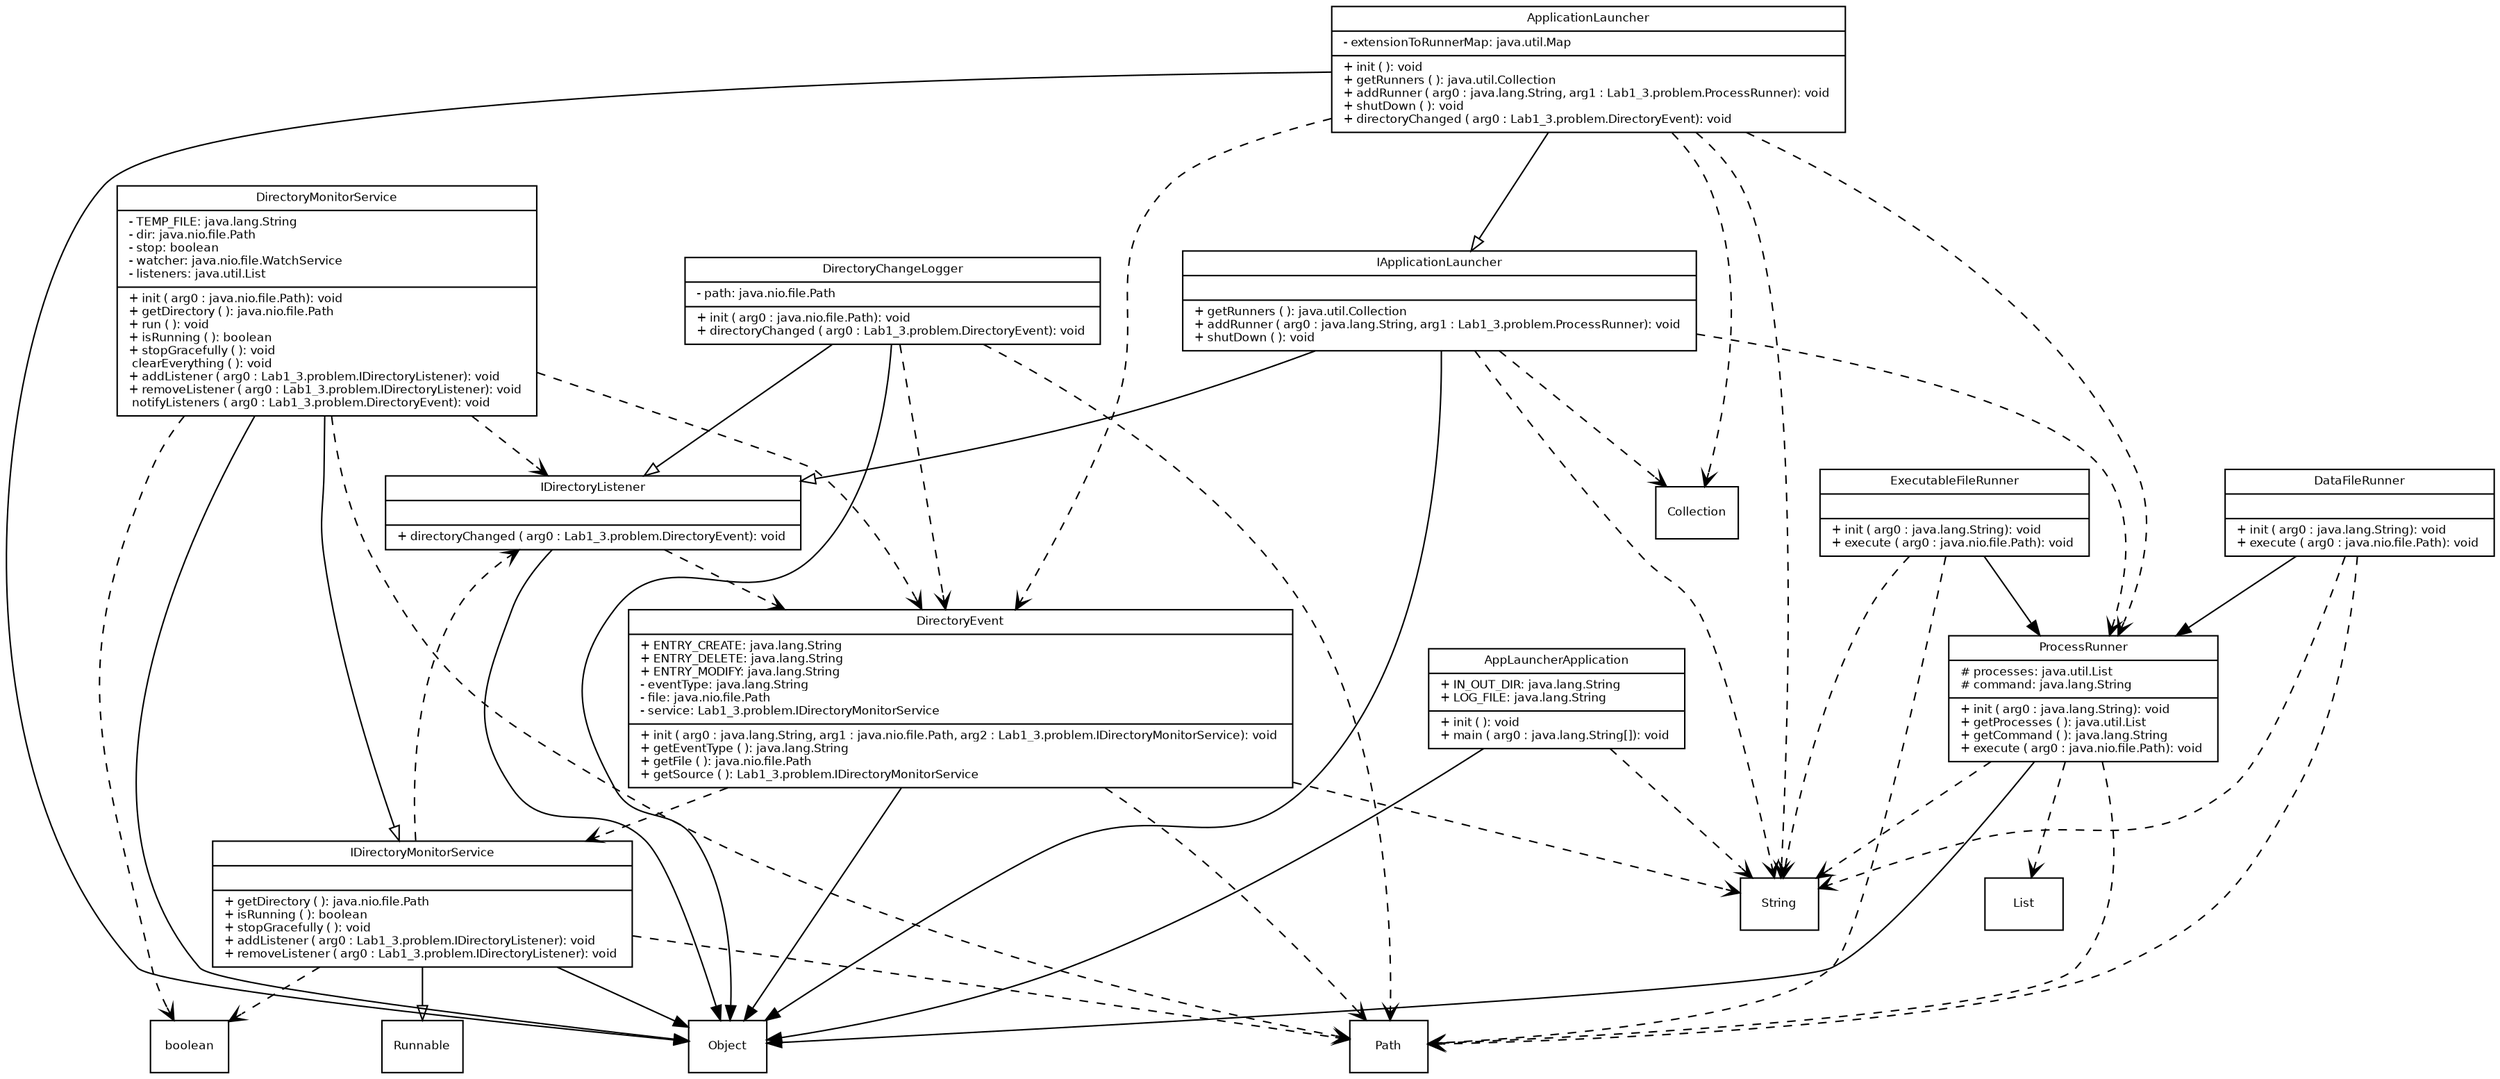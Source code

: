 strict digraph G {
    fontname = "Bitstream Vera Sans"
    fontsize = 8

    node [
    fontname = "Bitstream Vera Sans"
    fontsize = 8
    shape = "record"
    ]

    edge [
    fontname = "Bitstream Vera Sans"
    fontsize = 8
    ]
AppLauncherApplication [ 
 label = " { AppLauncherApplication|+ IN_OUT_DIR: java.lang.String \l+ LOG_FILE: java.lang.String \l|+ init ( ): void \l+ main ( arg0 : java.lang.String[]): void \l 
 } " 
 ]
 edge [ 
  style="solid", arrowhead = "normal" 
 ] 
 AppLauncherApplication -> Object 

 edge [ 
  style="dashed", arrowhead= "vee" 
 ] 
 AppLauncherApplication -> String[] 
ApplicationLauncher [ 
 label = " { ApplicationLauncher|- extensionToRunnerMap: java.util.Map \l|+ init ( ): void \l+ getRunners ( ): java.util.Collection \l+ addRunner ( arg0 : java.lang.String, arg1 : Lab1_3.problem.ProcessRunner): void \l+ shutDown ( ): void \l+ directoryChanged ( arg0 : Lab1_3.problem.DirectoryEvent): void \l 
 } " 
 ]
 edge [ 
  style="solid", arrowhead = "normal" 
 ] 
 ApplicationLauncher -> Object 
 edge [ 
 style="solid", arrowhead = "empty" 
 ] 
  ApplicationLauncher -> IApplicationLauncher 

 edge [ 
  style="dashed", arrowhead= "vee" 
 ] 
 ApplicationLauncher -> Collection 

 edge [ 
  style="dashed", arrowhead= "vee" 
 ] 
 ApplicationLauncher -> ProcessRunner 

 edge [ 
  style="dashed", arrowhead= "vee" 
 ] 
 ApplicationLauncher -> String 

 edge [ 
  style="dashed", arrowhead= "vee" 
 ] 
 ApplicationLauncher -> DirectoryEvent 
DataFileRunner [ 
 label = " { DataFileRunner||+ init ( arg0 : java.lang.String): void \l+ execute ( arg0 : java.nio.file.Path): void \l 
 } " 
 ]
 edge [ 
  style="solid", arrowhead = "normal" 
 ] 
 DataFileRunner -> ProcessRunner 

 edge [ 
  style="dashed", arrowhead= "vee" 
 ] 
 DataFileRunner -> String 

 edge [ 
  style="dashed", arrowhead= "vee" 
 ] 
 DataFileRunner -> Path 
DirectoryChangeLogger [ 
 label = " { DirectoryChangeLogger|- path: java.nio.file.Path \l|+ init ( arg0 : java.nio.file.Path): void \l+ directoryChanged ( arg0 : Lab1_3.problem.DirectoryEvent): void \l 
 } " 
 ]
 edge [ 
  style="solid", arrowhead = "normal" 
 ] 
 DirectoryChangeLogger -> Object 
 edge [ 
 style="solid", arrowhead = "empty" 
 ] 
  DirectoryChangeLogger -> IDirectoryListener 

 edge [ 
  style="dashed", arrowhead= "vee" 
 ] 
 DirectoryChangeLogger -> Path 

 edge [ 
  style="dashed", arrowhead= "vee" 
 ] 
 DirectoryChangeLogger -> DirectoryEvent 
DirectoryEvent [ 
 label = " { DirectoryEvent|+ ENTRY_CREATE: java.lang.String \l+ ENTRY_DELETE: java.lang.String \l+ ENTRY_MODIFY: java.lang.String \l- eventType: java.lang.String \l- file: java.nio.file.Path \l- service: Lab1_3.problem.IDirectoryMonitorService \l|+ init ( arg0 : java.lang.String, arg1 : java.nio.file.Path, arg2 : Lab1_3.problem.IDirectoryMonitorService): void \l+ getEventType ( ): java.lang.String \l+ getFile ( ): java.nio.file.Path \l+ getSource ( ): Lab1_3.problem.IDirectoryMonitorService \l 
 } " 
 ]
 edge [ 
  style="solid", arrowhead = "normal" 
 ] 
 DirectoryEvent -> Object 

 edge [ 
  style="dashed", arrowhead= "vee" 
 ] 
 DirectoryEvent -> IDirectoryMonitorService 

 edge [ 
  style="dashed", arrowhead= "vee" 
 ] 
 DirectoryEvent -> String 

 edge [ 
  style="dashed", arrowhead= "vee" 
 ] 
 DirectoryEvent -> Path 

 edge [ 
  style="dashed", arrowhead= "vee" 
 ] 
 DirectoryEvent -> String 

 edge [ 
  style="dashed", arrowhead= "vee" 
 ] 
 DirectoryEvent -> Path 

 edge [ 
  style="dashed", arrowhead= "vee" 
 ] 
 DirectoryEvent -> IDirectoryMonitorService 
DirectoryMonitorService [ 
 label = " { DirectoryMonitorService|- TEMP_FILE: java.lang.String \l- dir: java.nio.file.Path \l- stop: boolean \l- watcher: java.nio.file.WatchService \l- listeners: java.util.List \l|+ init ( arg0 : java.nio.file.Path): void \l+ getDirectory ( ): java.nio.file.Path \l+ run ( ): void \l+ isRunning ( ): boolean \l+ stopGracefully ( ): void \l clearEverything ( ): void \l+ addListener ( arg0 : Lab1_3.problem.IDirectoryListener): void \l+ removeListener ( arg0 : Lab1_3.problem.IDirectoryListener): void \l notifyListeners ( arg0 : Lab1_3.problem.DirectoryEvent): void \l 
 } " 
 ]
 edge [ 
  style="solid", arrowhead = "normal" 
 ] 
 DirectoryMonitorService -> Object 
 edge [ 
 style="solid", arrowhead = "empty" 
 ] 
  DirectoryMonitorService -> IDirectoryMonitorService 

 edge [ 
  style="dashed", arrowhead= "vee" 
 ] 
 DirectoryMonitorService -> Path 

 edge [ 
  style="dashed", arrowhead= "vee" 
 ] 
 DirectoryMonitorService -> Path 

 edge [ 
  style="dashed", arrowhead= "vee" 
 ] 
 DirectoryMonitorService -> boolean 

 edge [ 
  style="dashed", arrowhead= "vee" 
 ] 
 DirectoryMonitorService -> IDirectoryListener 

 edge [ 
  style="dashed", arrowhead= "vee" 
 ] 
 DirectoryMonitorService -> IDirectoryListener 

 edge [ 
  style="dashed", arrowhead= "vee" 
 ] 
 DirectoryMonitorService -> DirectoryEvent 
ExecutableFileRunner [ 
 label = " { ExecutableFileRunner||+ init ( arg0 : java.lang.String): void \l+ execute ( arg0 : java.nio.file.Path): void \l 
 } " 
 ]
 edge [ 
  style="solid", arrowhead = "normal" 
 ] 
 ExecutableFileRunner -> ProcessRunner 

 edge [ 
  style="dashed", arrowhead= "vee" 
 ] 
 ExecutableFileRunner -> String 

 edge [ 
  style="dashed", arrowhead= "vee" 
 ] 
 ExecutableFileRunner -> Path 
IApplicationLauncher [ 
 label = " { IApplicationLauncher||+ getRunners ( ): java.util.Collection \l+ addRunner ( arg0 : java.lang.String, arg1 : Lab1_3.problem.ProcessRunner): void \l+ shutDown ( ): void \l 
 } " 
 ]
 edge [ 
  style="solid", arrowhead = "normal" 
 ] 
 IApplicationLauncher -> Object 
 edge [ 
 style="solid", arrowhead = "empty" 
 ] 
  IApplicationLauncher -> IDirectoryListener 

 edge [ 
  style="dashed", arrowhead= "vee" 
 ] 
 IApplicationLauncher -> Collection 

 edge [ 
  style="dashed", arrowhead= "vee" 
 ] 
 IApplicationLauncher -> ProcessRunner 

 edge [ 
  style="dashed", arrowhead= "vee" 
 ] 
 IApplicationLauncher -> String 
IDirectoryListener [ 
 label = " { IDirectoryListener||+ directoryChanged ( arg0 : Lab1_3.problem.DirectoryEvent): void \l 
 } " 
 ]
 edge [ 
  style="solid", arrowhead = "normal" 
 ] 
 IDirectoryListener -> Object 

 edge [ 
  style="dashed", arrowhead= "vee" 
 ] 
 IDirectoryListener -> DirectoryEvent 
IDirectoryMonitorService [ 
 label = " { IDirectoryMonitorService||+ getDirectory ( ): java.nio.file.Path \l+ isRunning ( ): boolean \l+ stopGracefully ( ): void \l+ addListener ( arg0 : Lab1_3.problem.IDirectoryListener): void \l+ removeListener ( arg0 : Lab1_3.problem.IDirectoryListener): void \l 
 } " 
 ]
 edge [ 
  style="solid", arrowhead = "normal" 
 ] 
 IDirectoryMonitorService -> Object 
 edge [ 
 style="solid", arrowhead = "empty" 
 ] 
  IDirectoryMonitorService -> Runnable 

 edge [ 
  style="dashed", arrowhead= "vee" 
 ] 
 IDirectoryMonitorService -> Path 

 edge [ 
  style="dashed", arrowhead= "vee" 
 ] 
 IDirectoryMonitorService -> boolean 

 edge [ 
  style="dashed", arrowhead= "vee" 
 ] 
 IDirectoryMonitorService -> IDirectoryListener 

 edge [ 
  style="dashed", arrowhead= "vee" 
 ] 
 IDirectoryMonitorService -> IDirectoryListener 
ProcessRunner [ 
 label = " { ProcessRunner|# processes: java.util.List \l# command: java.lang.String \l|+ init ( arg0 : java.lang.String): void \l+ getProcesses ( ): java.util.List \l+ getCommand ( ): java.lang.String \l+ execute ( arg0 : java.nio.file.Path): void \l 
 } " 
 ]
 edge [ 
  style="solid", arrowhead = "normal" 
 ] 
 ProcessRunner -> Object 

 edge [ 
  style="dashed", arrowhead= "vee" 
 ] 
 ProcessRunner -> String 

 edge [ 
  style="dashed", arrowhead= "vee" 
 ] 
 ProcessRunner -> List 

 edge [ 
  style="dashed", arrowhead= "vee" 
 ] 
 ProcessRunner -> String 

 edge [ 
  style="dashed", arrowhead= "vee" 
 ] 
 ProcessRunner -> Path 
}